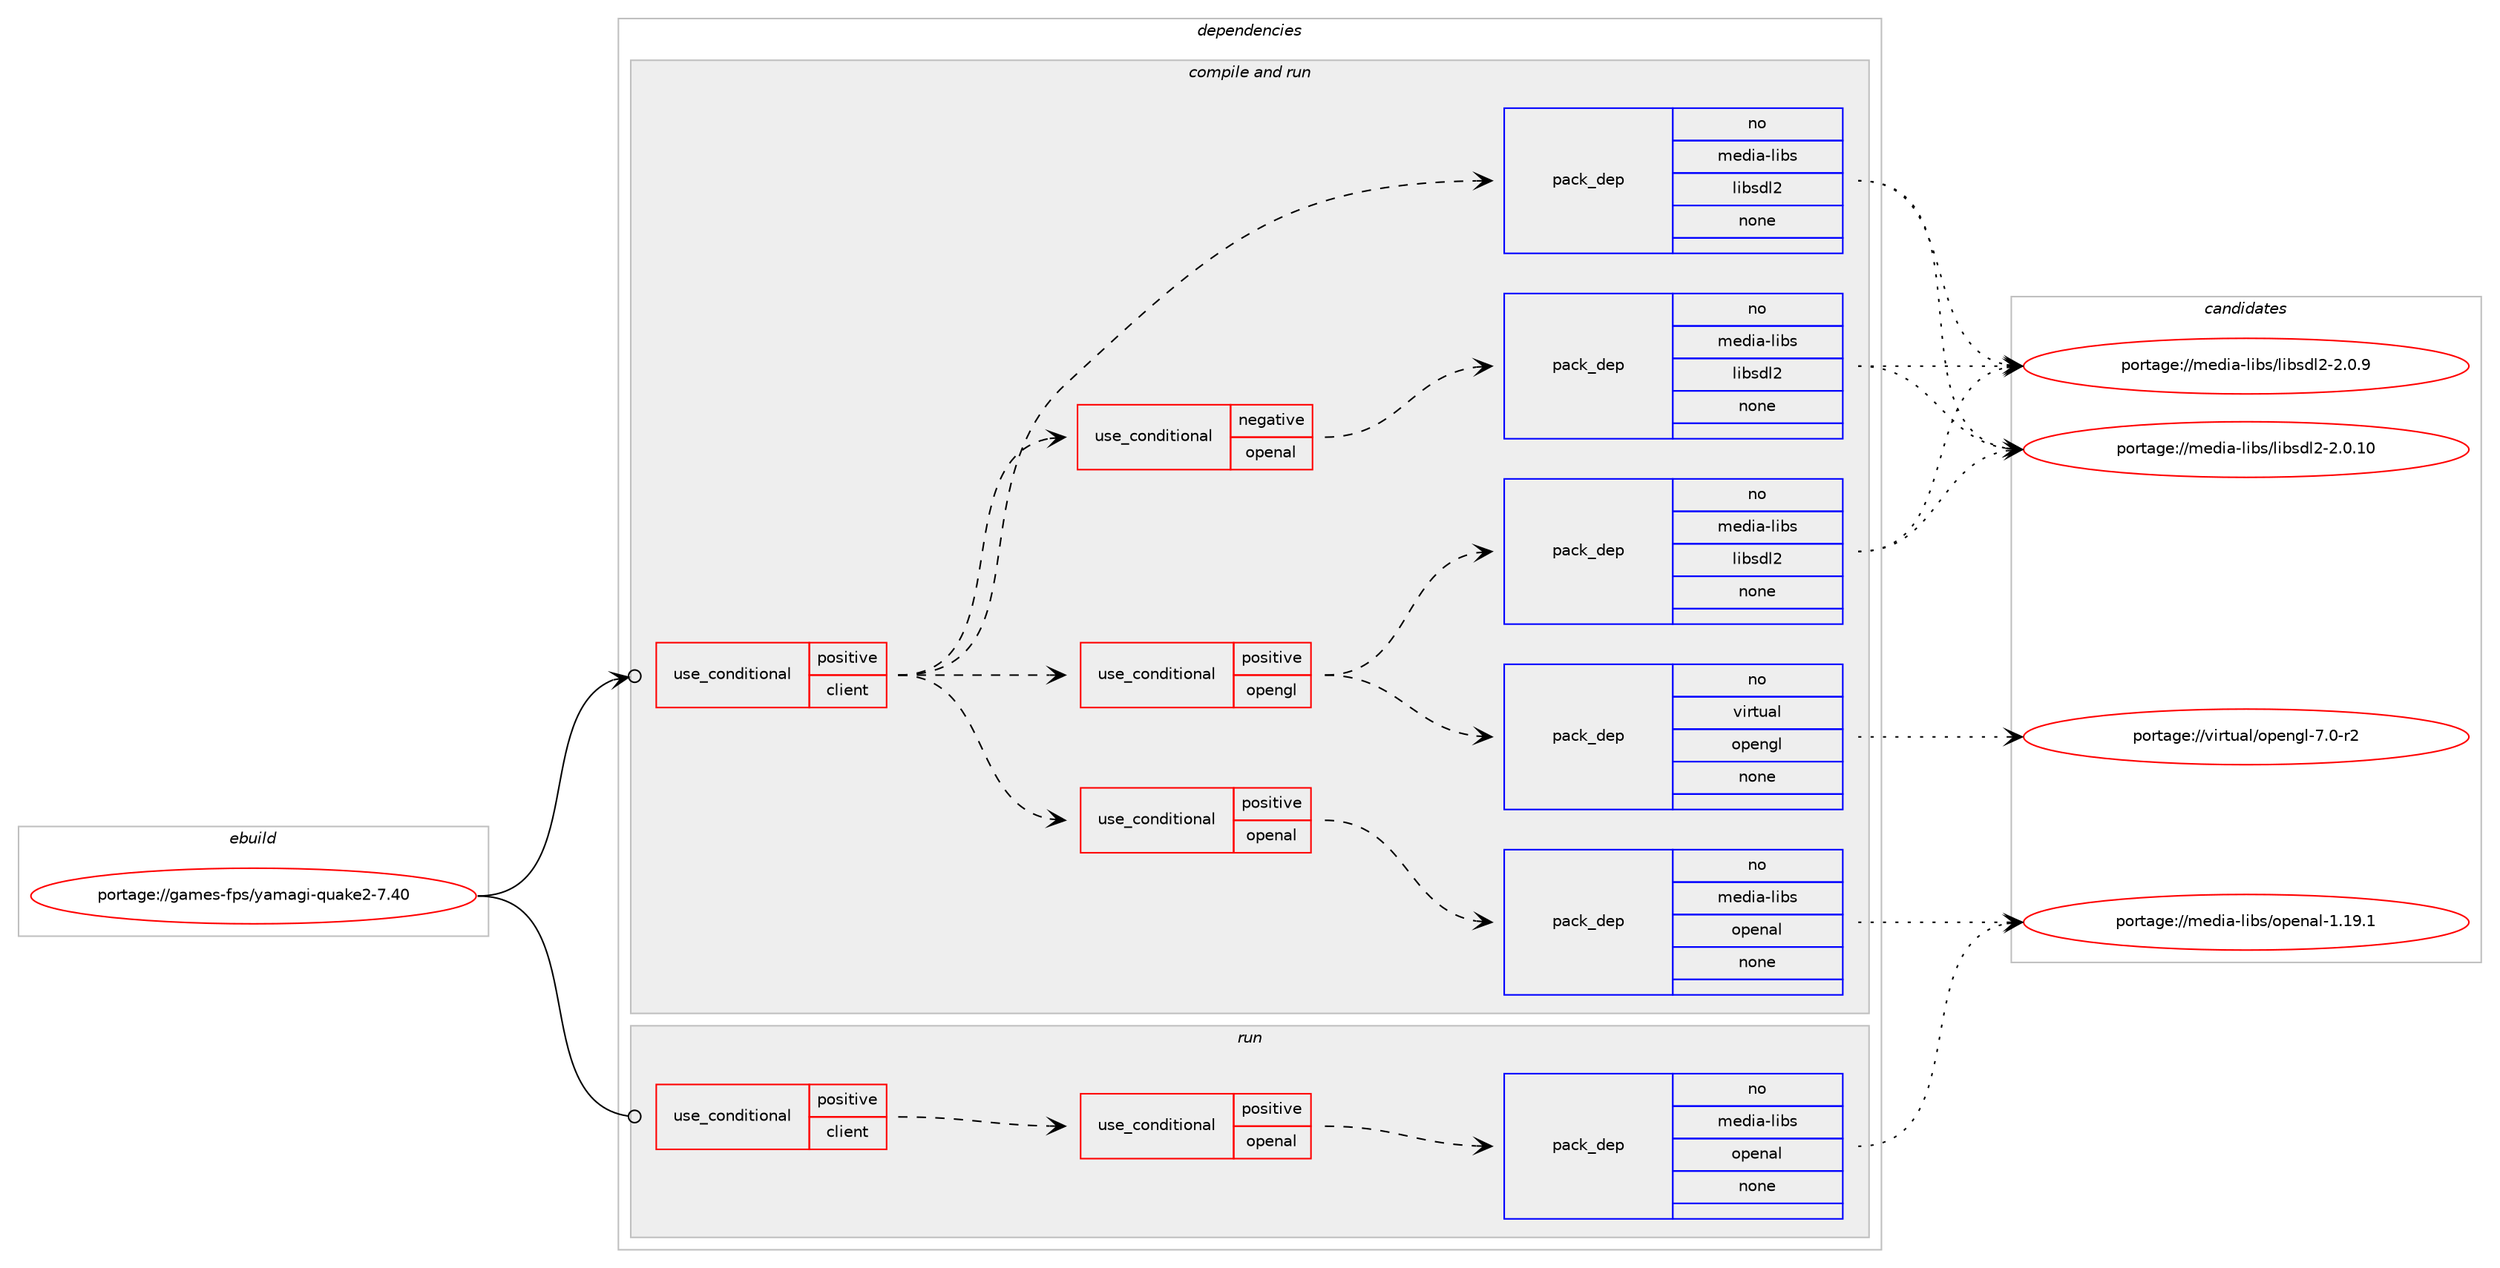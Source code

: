 digraph prolog {

# *************
# Graph options
# *************

newrank=true;
concentrate=true;
compound=true;
graph [rankdir=LR,fontname=Helvetica,fontsize=10,ranksep=1.5];#, ranksep=2.5, nodesep=0.2];
edge  [arrowhead=vee];
node  [fontname=Helvetica,fontsize=10];

# **********
# The ebuild
# **********

subgraph cluster_leftcol {
color=gray;
rank=same;
label=<<i>ebuild</i>>;
id [label="portage://games-fps/yamagi-quake2-7.40", color=red, width=4, href="../games-fps/yamagi-quake2-7.40.svg"];
}

# ****************
# The dependencies
# ****************

subgraph cluster_midcol {
color=gray;
label=<<i>dependencies</i>>;
subgraph cluster_compile {
fillcolor="#eeeeee";
style=filled;
label=<<i>compile</i>>;
}
subgraph cluster_compileandrun {
fillcolor="#eeeeee";
style=filled;
label=<<i>compile and run</i>>;
subgraph cond73403 {
dependency273817 [label=<<TABLE BORDER="0" CELLBORDER="1" CELLSPACING="0" CELLPADDING="4"><TR><TD ROWSPAN="3" CELLPADDING="10">use_conditional</TD></TR><TR><TD>positive</TD></TR><TR><TD>client</TD></TR></TABLE>>, shape=none, color=red];
subgraph pack196436 {
dependency273818 [label=<<TABLE BORDER="0" CELLBORDER="1" CELLSPACING="0" CELLPADDING="4" WIDTH="220"><TR><TD ROWSPAN="6" CELLPADDING="30">pack_dep</TD></TR><TR><TD WIDTH="110">no</TD></TR><TR><TD>media-libs</TD></TR><TR><TD>libsdl2</TD></TR><TR><TD>none</TD></TR><TR><TD></TD></TR></TABLE>>, shape=none, color=blue];
}
dependency273817:e -> dependency273818:w [weight=20,style="dashed",arrowhead="vee"];
subgraph cond73404 {
dependency273819 [label=<<TABLE BORDER="0" CELLBORDER="1" CELLSPACING="0" CELLPADDING="4"><TR><TD ROWSPAN="3" CELLPADDING="10">use_conditional</TD></TR><TR><TD>positive</TD></TR><TR><TD>openal</TD></TR></TABLE>>, shape=none, color=red];
subgraph pack196437 {
dependency273820 [label=<<TABLE BORDER="0" CELLBORDER="1" CELLSPACING="0" CELLPADDING="4" WIDTH="220"><TR><TD ROWSPAN="6" CELLPADDING="30">pack_dep</TD></TR><TR><TD WIDTH="110">no</TD></TR><TR><TD>media-libs</TD></TR><TR><TD>openal</TD></TR><TR><TD>none</TD></TR><TR><TD></TD></TR></TABLE>>, shape=none, color=blue];
}
dependency273819:e -> dependency273820:w [weight=20,style="dashed",arrowhead="vee"];
}
dependency273817:e -> dependency273819:w [weight=20,style="dashed",arrowhead="vee"];
subgraph cond73405 {
dependency273821 [label=<<TABLE BORDER="0" CELLBORDER="1" CELLSPACING="0" CELLPADDING="4"><TR><TD ROWSPAN="3" CELLPADDING="10">use_conditional</TD></TR><TR><TD>negative</TD></TR><TR><TD>openal</TD></TR></TABLE>>, shape=none, color=red];
subgraph pack196438 {
dependency273822 [label=<<TABLE BORDER="0" CELLBORDER="1" CELLSPACING="0" CELLPADDING="4" WIDTH="220"><TR><TD ROWSPAN="6" CELLPADDING="30">pack_dep</TD></TR><TR><TD WIDTH="110">no</TD></TR><TR><TD>media-libs</TD></TR><TR><TD>libsdl2</TD></TR><TR><TD>none</TD></TR><TR><TD></TD></TR></TABLE>>, shape=none, color=blue];
}
dependency273821:e -> dependency273822:w [weight=20,style="dashed",arrowhead="vee"];
}
dependency273817:e -> dependency273821:w [weight=20,style="dashed",arrowhead="vee"];
subgraph cond73406 {
dependency273823 [label=<<TABLE BORDER="0" CELLBORDER="1" CELLSPACING="0" CELLPADDING="4"><TR><TD ROWSPAN="3" CELLPADDING="10">use_conditional</TD></TR><TR><TD>positive</TD></TR><TR><TD>opengl</TD></TR></TABLE>>, shape=none, color=red];
subgraph pack196439 {
dependency273824 [label=<<TABLE BORDER="0" CELLBORDER="1" CELLSPACING="0" CELLPADDING="4" WIDTH="220"><TR><TD ROWSPAN="6" CELLPADDING="30">pack_dep</TD></TR><TR><TD WIDTH="110">no</TD></TR><TR><TD>media-libs</TD></TR><TR><TD>libsdl2</TD></TR><TR><TD>none</TD></TR><TR><TD></TD></TR></TABLE>>, shape=none, color=blue];
}
dependency273823:e -> dependency273824:w [weight=20,style="dashed",arrowhead="vee"];
subgraph pack196440 {
dependency273825 [label=<<TABLE BORDER="0" CELLBORDER="1" CELLSPACING="0" CELLPADDING="4" WIDTH="220"><TR><TD ROWSPAN="6" CELLPADDING="30">pack_dep</TD></TR><TR><TD WIDTH="110">no</TD></TR><TR><TD>virtual</TD></TR><TR><TD>opengl</TD></TR><TR><TD>none</TD></TR><TR><TD></TD></TR></TABLE>>, shape=none, color=blue];
}
dependency273823:e -> dependency273825:w [weight=20,style="dashed",arrowhead="vee"];
}
dependency273817:e -> dependency273823:w [weight=20,style="dashed",arrowhead="vee"];
}
id:e -> dependency273817:w [weight=20,style="solid",arrowhead="odotvee"];
}
subgraph cluster_run {
fillcolor="#eeeeee";
style=filled;
label=<<i>run</i>>;
subgraph cond73407 {
dependency273826 [label=<<TABLE BORDER="0" CELLBORDER="1" CELLSPACING="0" CELLPADDING="4"><TR><TD ROWSPAN="3" CELLPADDING="10">use_conditional</TD></TR><TR><TD>positive</TD></TR><TR><TD>client</TD></TR></TABLE>>, shape=none, color=red];
subgraph cond73408 {
dependency273827 [label=<<TABLE BORDER="0" CELLBORDER="1" CELLSPACING="0" CELLPADDING="4"><TR><TD ROWSPAN="3" CELLPADDING="10">use_conditional</TD></TR><TR><TD>positive</TD></TR><TR><TD>openal</TD></TR></TABLE>>, shape=none, color=red];
subgraph pack196441 {
dependency273828 [label=<<TABLE BORDER="0" CELLBORDER="1" CELLSPACING="0" CELLPADDING="4" WIDTH="220"><TR><TD ROWSPAN="6" CELLPADDING="30">pack_dep</TD></TR><TR><TD WIDTH="110">no</TD></TR><TR><TD>media-libs</TD></TR><TR><TD>openal</TD></TR><TR><TD>none</TD></TR><TR><TD></TD></TR></TABLE>>, shape=none, color=blue];
}
dependency273827:e -> dependency273828:w [weight=20,style="dashed",arrowhead="vee"];
}
dependency273826:e -> dependency273827:w [weight=20,style="dashed",arrowhead="vee"];
}
id:e -> dependency273826:w [weight=20,style="solid",arrowhead="odot"];
}
}

# **************
# The candidates
# **************

subgraph cluster_choices {
rank=same;
color=gray;
label=<<i>candidates</i>>;

subgraph choice196436 {
color=black;
nodesep=1;
choiceportage10910110010597451081059811547108105981151001085045504648464948 [label="portage://media-libs/libsdl2-2.0.10", color=red, width=4,href="../media-libs/libsdl2-2.0.10.svg"];
choiceportage109101100105974510810598115471081059811510010850455046484657 [label="portage://media-libs/libsdl2-2.0.9", color=red, width=4,href="../media-libs/libsdl2-2.0.9.svg"];
dependency273818:e -> choiceportage10910110010597451081059811547108105981151001085045504648464948:w [style=dotted,weight="100"];
dependency273818:e -> choiceportage109101100105974510810598115471081059811510010850455046484657:w [style=dotted,weight="100"];
}
subgraph choice196437 {
color=black;
nodesep=1;
choiceportage109101100105974510810598115471111121011109710845494649574649 [label="portage://media-libs/openal-1.19.1", color=red, width=4,href="../media-libs/openal-1.19.1.svg"];
dependency273820:e -> choiceportage109101100105974510810598115471111121011109710845494649574649:w [style=dotted,weight="100"];
}
subgraph choice196438 {
color=black;
nodesep=1;
choiceportage10910110010597451081059811547108105981151001085045504648464948 [label="portage://media-libs/libsdl2-2.0.10", color=red, width=4,href="../media-libs/libsdl2-2.0.10.svg"];
choiceportage109101100105974510810598115471081059811510010850455046484657 [label="portage://media-libs/libsdl2-2.0.9", color=red, width=4,href="../media-libs/libsdl2-2.0.9.svg"];
dependency273822:e -> choiceportage10910110010597451081059811547108105981151001085045504648464948:w [style=dotted,weight="100"];
dependency273822:e -> choiceportage109101100105974510810598115471081059811510010850455046484657:w [style=dotted,weight="100"];
}
subgraph choice196439 {
color=black;
nodesep=1;
choiceportage10910110010597451081059811547108105981151001085045504648464948 [label="portage://media-libs/libsdl2-2.0.10", color=red, width=4,href="../media-libs/libsdl2-2.0.10.svg"];
choiceportage109101100105974510810598115471081059811510010850455046484657 [label="portage://media-libs/libsdl2-2.0.9", color=red, width=4,href="../media-libs/libsdl2-2.0.9.svg"];
dependency273824:e -> choiceportage10910110010597451081059811547108105981151001085045504648464948:w [style=dotted,weight="100"];
dependency273824:e -> choiceportage109101100105974510810598115471081059811510010850455046484657:w [style=dotted,weight="100"];
}
subgraph choice196440 {
color=black;
nodesep=1;
choiceportage1181051141161179710847111112101110103108455546484511450 [label="portage://virtual/opengl-7.0-r2", color=red, width=4,href="../virtual/opengl-7.0-r2.svg"];
dependency273825:e -> choiceportage1181051141161179710847111112101110103108455546484511450:w [style=dotted,weight="100"];
}
subgraph choice196441 {
color=black;
nodesep=1;
choiceportage109101100105974510810598115471111121011109710845494649574649 [label="portage://media-libs/openal-1.19.1", color=red, width=4,href="../media-libs/openal-1.19.1.svg"];
dependency273828:e -> choiceportage109101100105974510810598115471111121011109710845494649574649:w [style=dotted,weight="100"];
}
}

}
